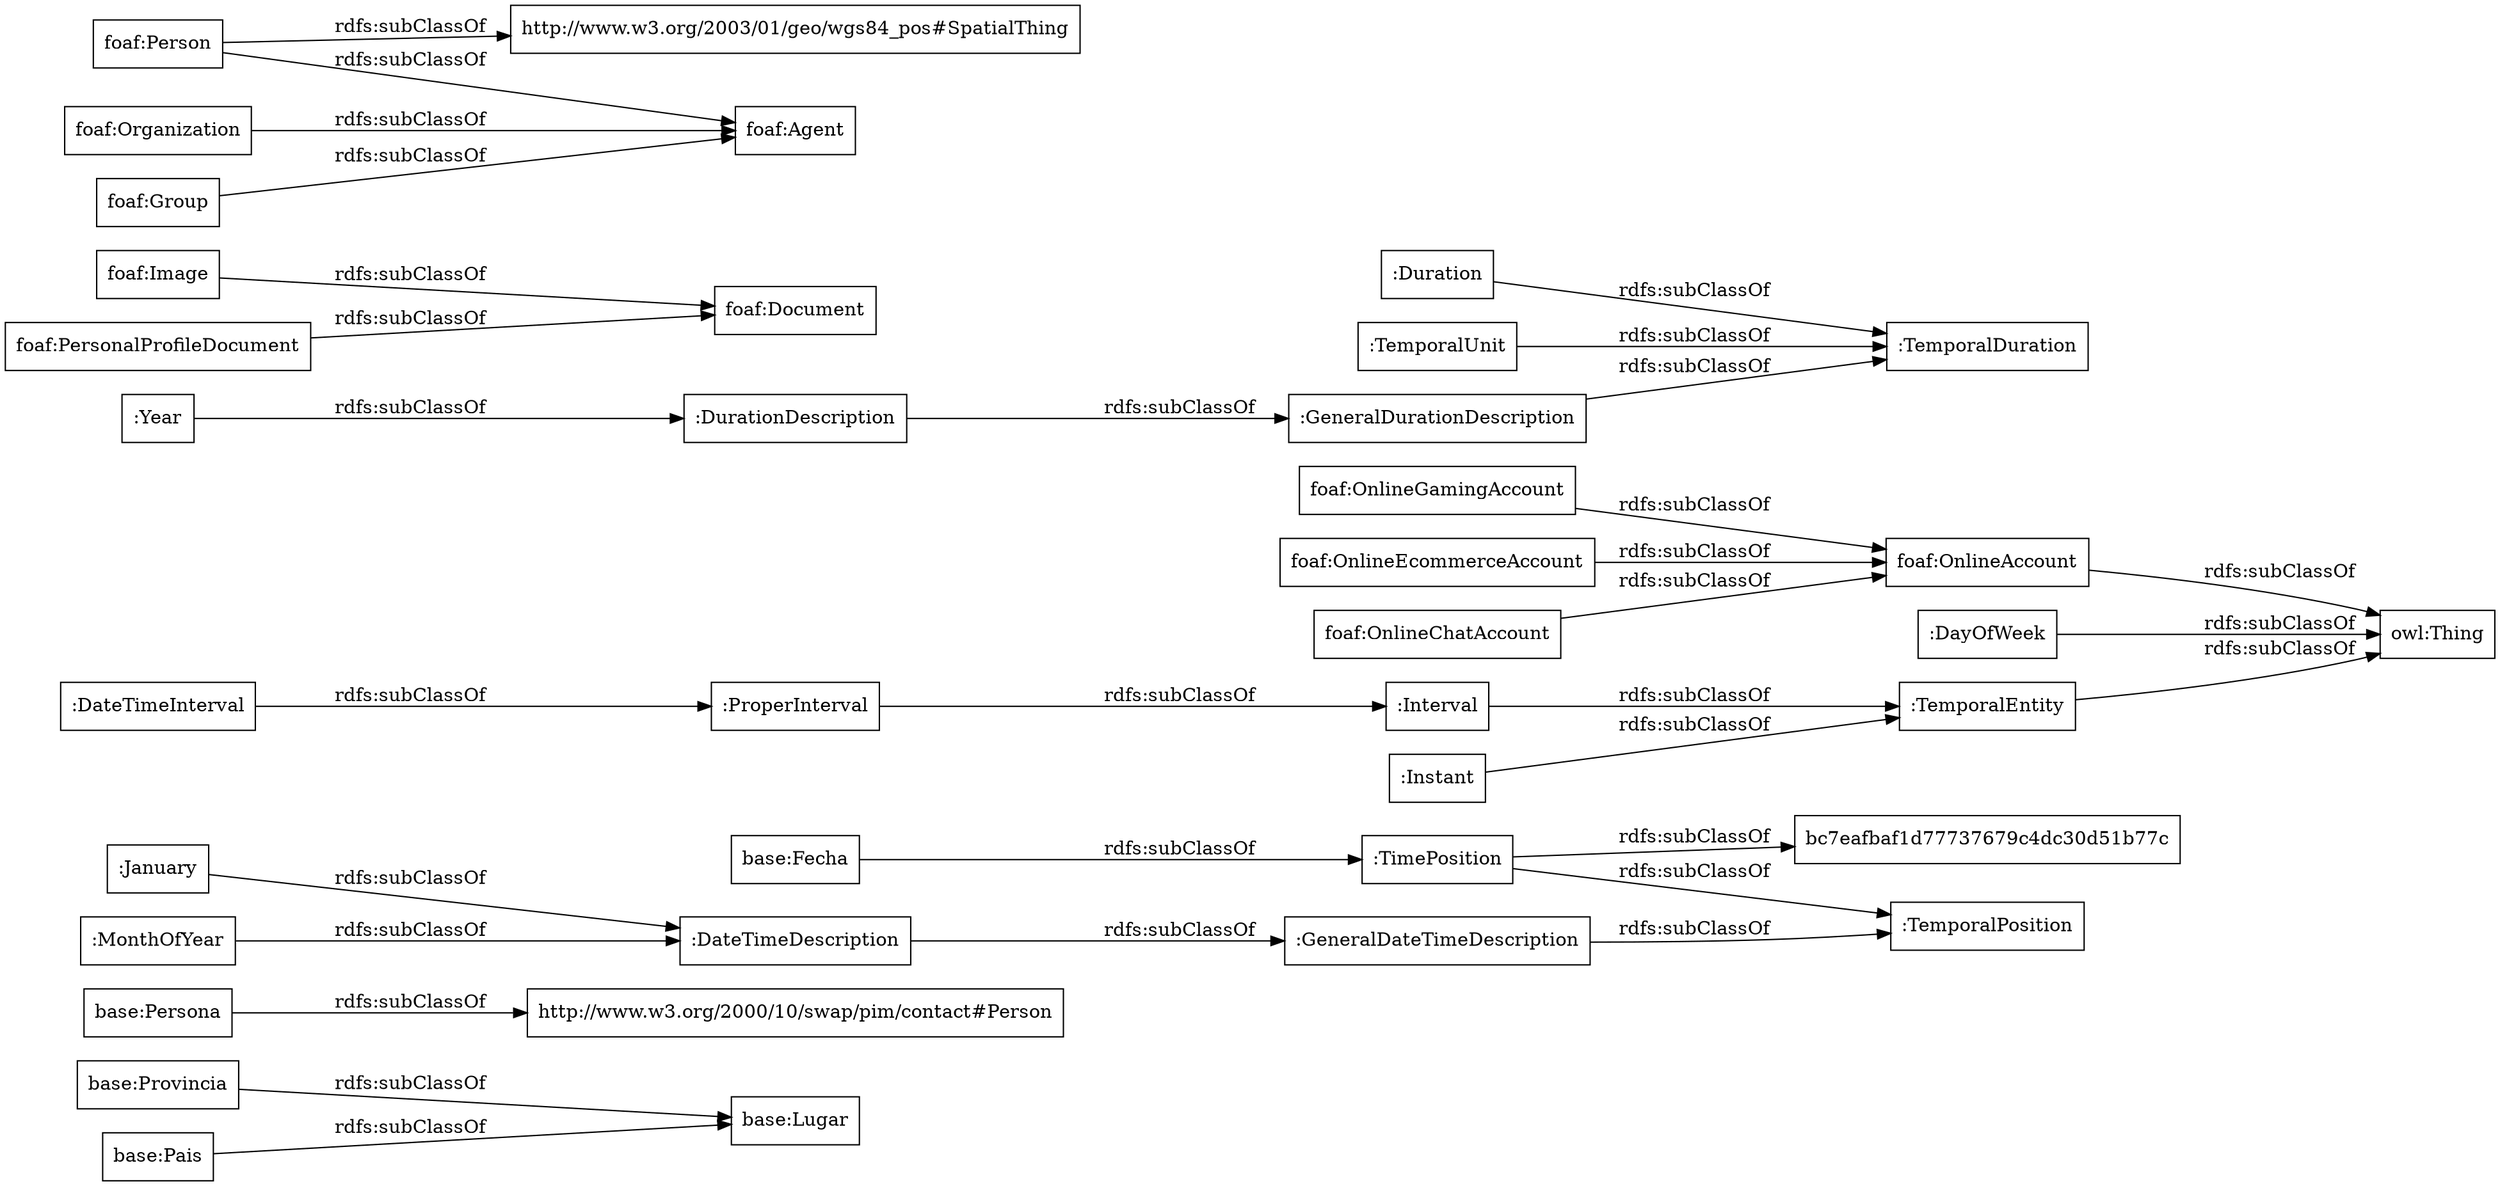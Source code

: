 digraph ar2dtool_diagram { 
rankdir=LR;
size="1000"
node [shape = rectangle, color="black"]; "base:Lugar" "http://www.w3.org/2000/10/swap/pim/contact#Person" "base:Persona" "base:Provincia" "base:Fecha" "base:Pais" ":GeneralDateTimeDescription" ":DateTimeInterval" ":DurationDescription" "bc7eafbaf1d77737679c4dc30d51b77c" ":TemporalDuration" ":Duration" ":GeneralDurationDescription" ":January" ":ProperInterval" ":TimePosition" ":TemporalPosition" ":Interval" ":TemporalEntity" ":Year" ":MonthOfYear" ":DateTimeDescription" ":TemporalUnit" ":Instant" ":DayOfWeek" "foaf:Image" "foaf:Agent" "foaf:Document" "http://www.w3.org/2003/01/geo/wgs84_pos#SpatialThing" "foaf:OnlineAccount" "foaf:Person" "foaf:OnlineChatAccount" "foaf:PersonalProfileDocument" "foaf:OnlineGamingAccount" "foaf:Organization" "foaf:Group" "foaf:OnlineEcommerceAccount" ; /*classes style*/
	":TemporalEntity" -> "owl:Thing" [ label = "rdfs:subClassOf" ];
	":DateTimeInterval" -> ":ProperInterval" [ label = "rdfs:subClassOf" ];
	"base:Persona" -> "http://www.w3.org/2000/10/swap/pim/contact#Person" [ label = "rdfs:subClassOf" ];
	":DayOfWeek" -> "owl:Thing" [ label = "rdfs:subClassOf" ];
	":TemporalUnit" -> ":TemporalDuration" [ label = "rdfs:subClassOf" ];
	"foaf:OnlineGamingAccount" -> "foaf:OnlineAccount" [ label = "rdfs:subClassOf" ];
	"foaf:PersonalProfileDocument" -> "foaf:Document" [ label = "rdfs:subClassOf" ];
	"foaf:Group" -> "foaf:Agent" [ label = "rdfs:subClassOf" ];
	":Year" -> ":DurationDescription" [ label = "rdfs:subClassOf" ];
	":Interval" -> ":TemporalEntity" [ label = "rdfs:subClassOf" ];
	"foaf:OnlineChatAccount" -> "foaf:OnlineAccount" [ label = "rdfs:subClassOf" ];
	"foaf:Image" -> "foaf:Document" [ label = "rdfs:subClassOf" ];
	":MonthOfYear" -> ":DateTimeDescription" [ label = "rdfs:subClassOf" ];
	"foaf:Person" -> "http://www.w3.org/2003/01/geo/wgs84_pos#SpatialThing" [ label = "rdfs:subClassOf" ];
	"foaf:Person" -> "foaf:Agent" [ label = "rdfs:subClassOf" ];
	":GeneralDurationDescription" -> ":TemporalDuration" [ label = "rdfs:subClassOf" ];
	":GeneralDateTimeDescription" -> ":TemporalPosition" [ label = "rdfs:subClassOf" ];
	"base:Fecha" -> ":TimePosition" [ label = "rdfs:subClassOf" ];
	":DateTimeDescription" -> ":GeneralDateTimeDescription" [ label = "rdfs:subClassOf" ];
	":DurationDescription" -> ":GeneralDurationDescription" [ label = "rdfs:subClassOf" ];
	":TimePosition" -> "bc7eafbaf1d77737679c4dc30d51b77c" [ label = "rdfs:subClassOf" ];
	":TimePosition" -> ":TemporalPosition" [ label = "rdfs:subClassOf" ];
	":January" -> ":DateTimeDescription" [ label = "rdfs:subClassOf" ];
	":ProperInterval" -> ":Interval" [ label = "rdfs:subClassOf" ];
	"foaf:Organization" -> "foaf:Agent" [ label = "rdfs:subClassOf" ];
	":Instant" -> ":TemporalEntity" [ label = "rdfs:subClassOf" ];
	"foaf:OnlineAccount" -> "owl:Thing" [ label = "rdfs:subClassOf" ];
	"base:Pais" -> "base:Lugar" [ label = "rdfs:subClassOf" ];
	":Duration" -> ":TemporalDuration" [ label = "rdfs:subClassOf" ];
	"base:Provincia" -> "base:Lugar" [ label = "rdfs:subClassOf" ];
	"foaf:OnlineEcommerceAccount" -> "foaf:OnlineAccount" [ label = "rdfs:subClassOf" ];

}
